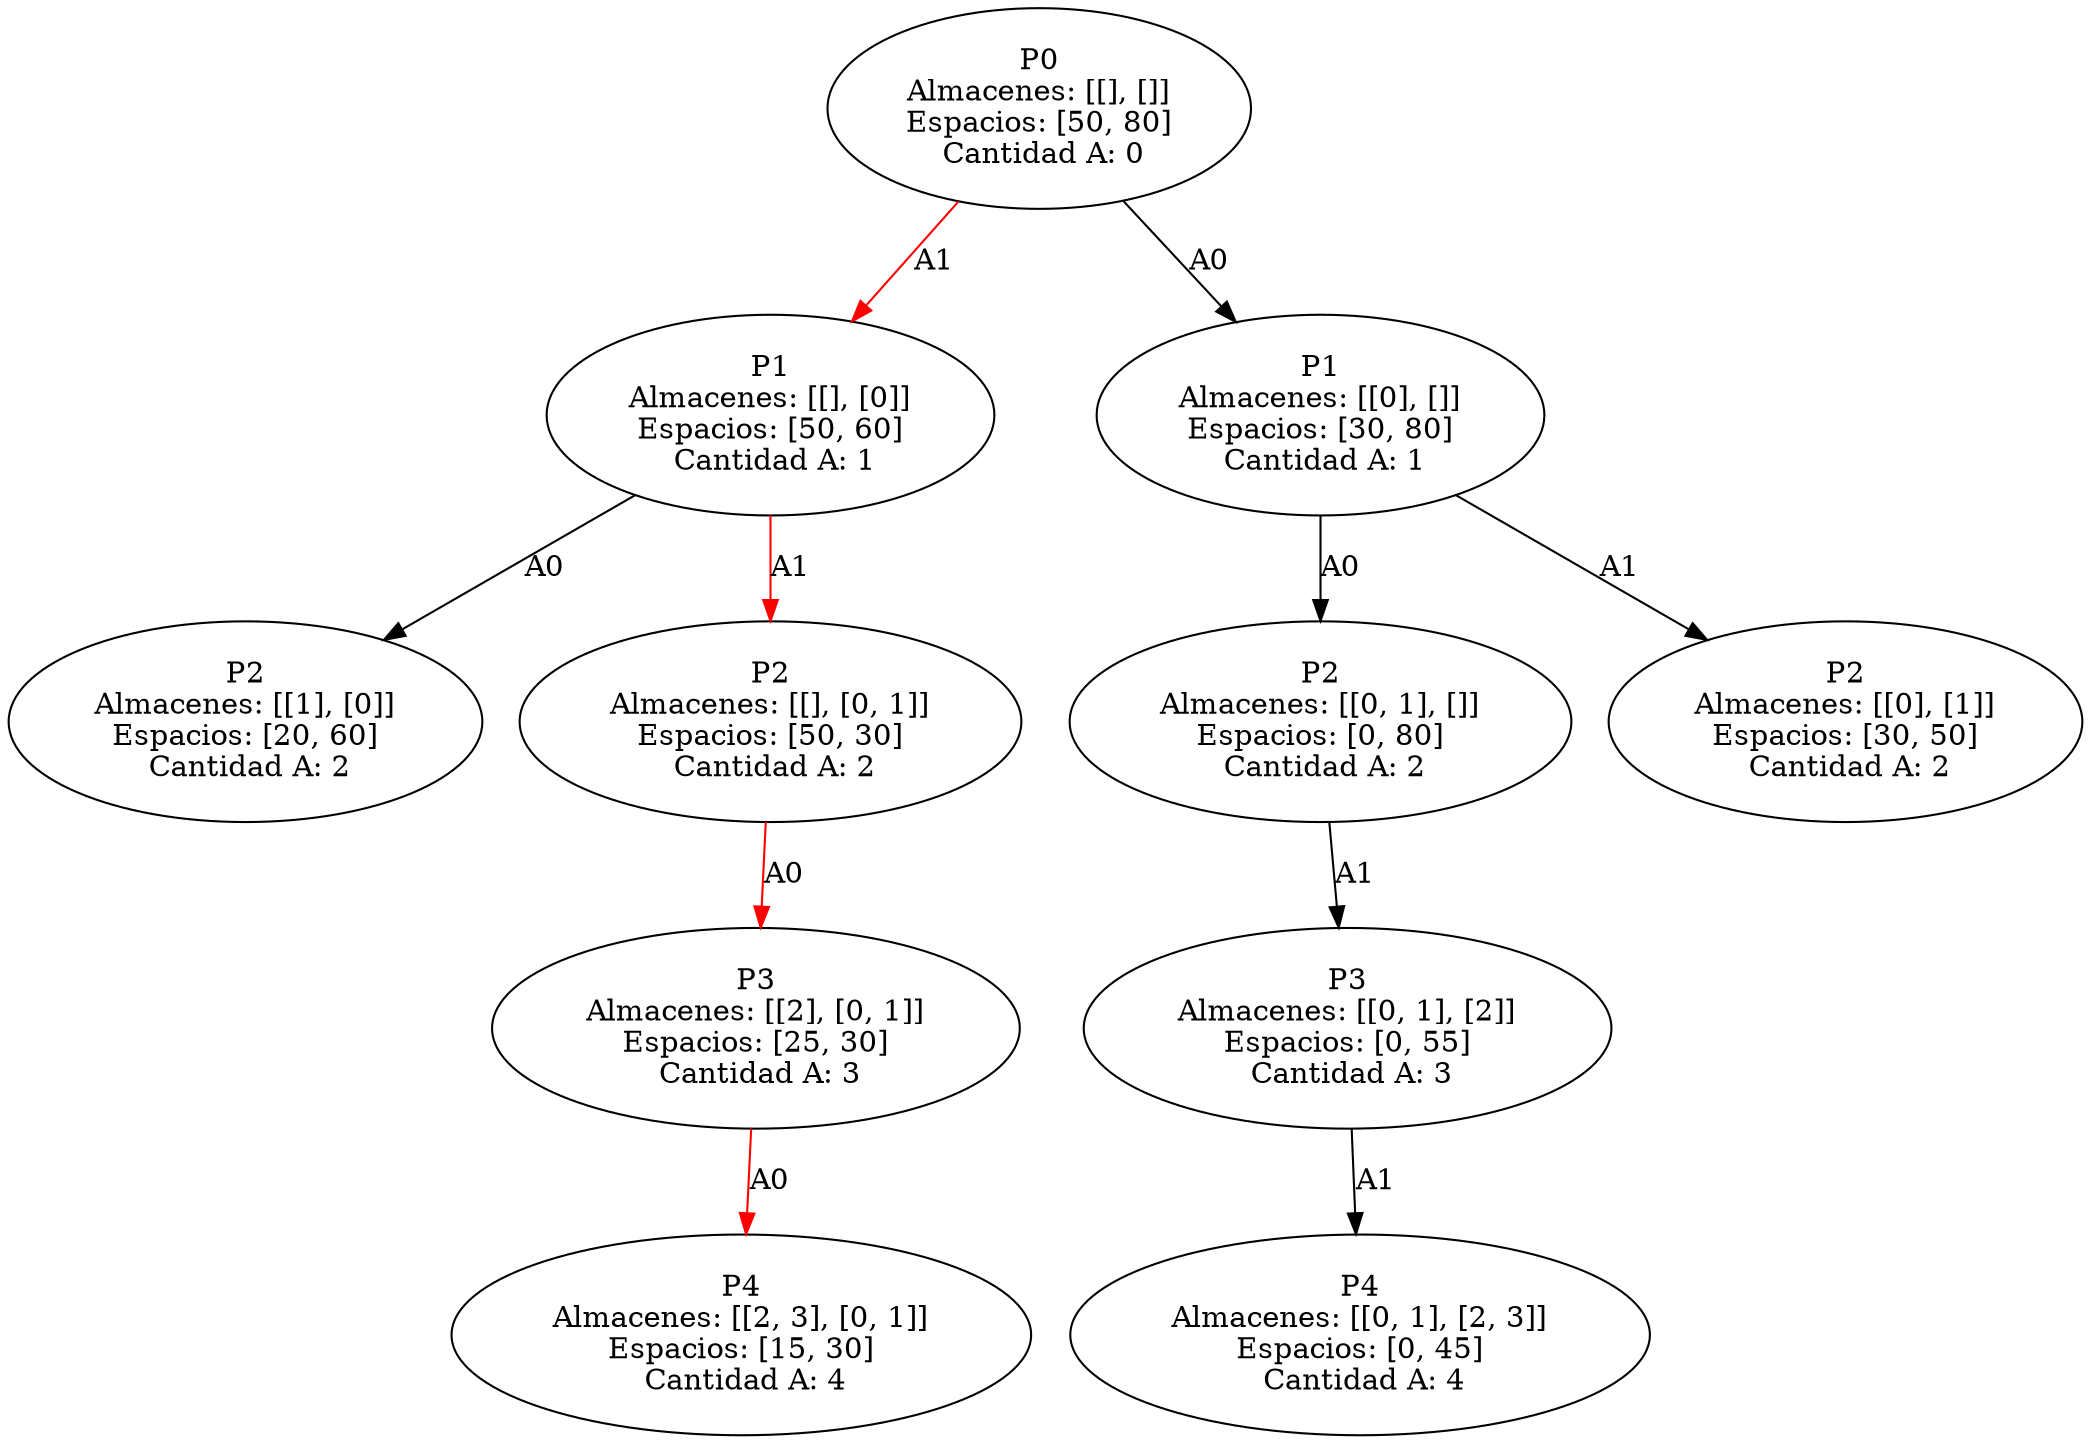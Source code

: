 strict digraph G {
  1 [ label="P3
Almacenes: [[2], [0, 1]]
Espacios: [25, 30]
 Cantidad A: 3" ];
  2 [ label="P2
Almacenes: [[1], [0]]
Espacios: [20, 60]
 Cantidad A: 2" ];
  3 [ label="P1
Almacenes: [[], [0]]
Espacios: [50, 60]
 Cantidad A: 1" ];
  4 [ label="P2
Almacenes: [[], [0, 1]]
Espacios: [50, 30]
 Cantidad A: 2" ];
  5 [ label="P4
Almacenes: [[0, 1], [2, 3]]
Espacios: [0, 45]
 Cantidad A: 4" ];
  6 [ label="P2
Almacenes: [[0, 1], []]
Espacios: [0, 80]
 Cantidad A: 2" ];
  7 [ label="P4
Almacenes: [[2, 3], [0, 1]]
Espacios: [15, 30]
 Cantidad A: 4" ];
  8 [ label="P1
Almacenes: [[0], []]
Espacios: [30, 80]
 Cantidad A: 1" ];
  9 [ label="P2
Almacenes: [[0], [1]]
Espacios: [30, 50]
 Cantidad A: 2" ];
  10 [ label="P3
Almacenes: [[0, 1], [2]]
Espacios: [0, 55]
 Cantidad A: 3" ];
  11 [ label="P0
Almacenes: [[], []]
Espacios: [50, 80]
 Cantidad A: 0" ];
  4 -> 1 [ color="red" label="A0" ];
  3 -> 2 [ label="A0" ];
  11 -> 3 [ color="red" label="A1" ];
  3 -> 4 [ color="red" label="A1" ];
  10 -> 5 [ label="A1" ];
  8 -> 6 [ label="A0" ];
  1 -> 7 [ color="red" label="A0" ];
  11 -> 8 [ label="A0" ];
  8 -> 9 [ label="A1" ];
  6 -> 10 [ label="A1" ];
}

